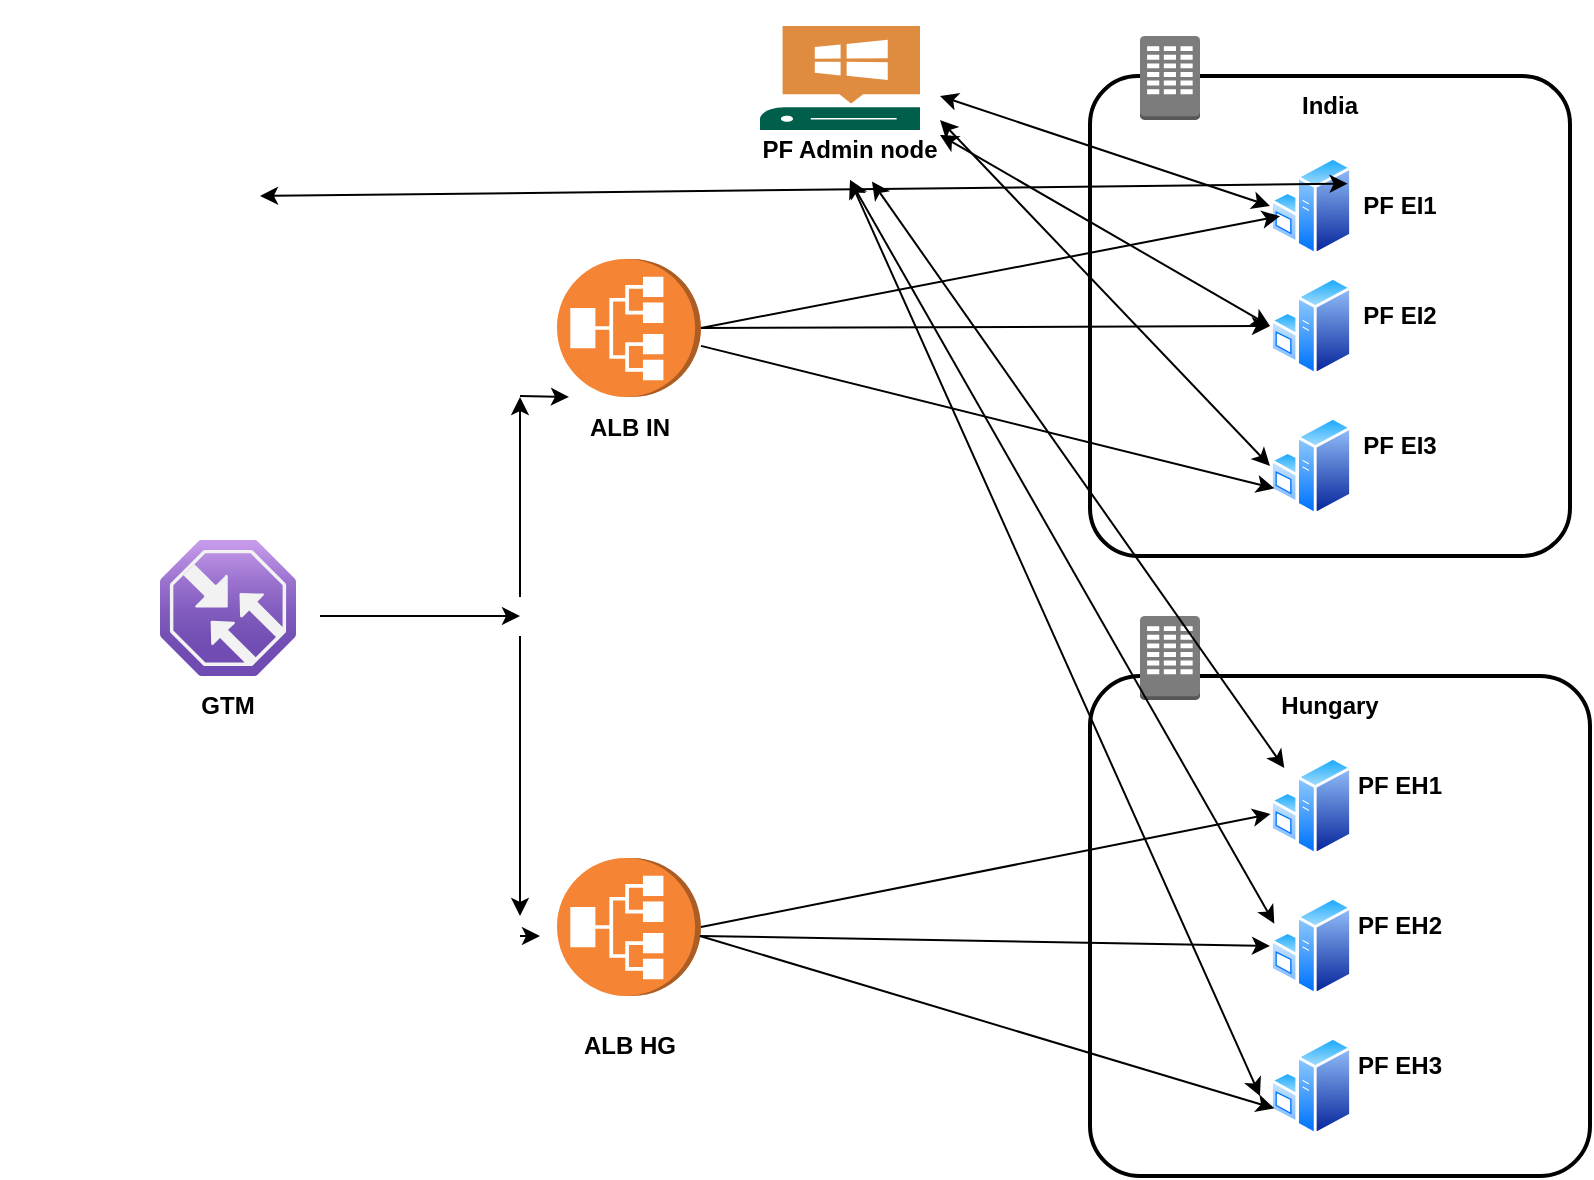 <mxfile version="24.7.17">
  <diagram name="Page-1" id="y5be-ZwWn3H_XZsARzF6">
    <mxGraphModel dx="1462" dy="628" grid="1" gridSize="10" guides="1" tooltips="1" connect="1" arrows="1" fold="1" page="1" pageScale="1" pageWidth="850" pageHeight="1100" math="0" shadow="0">
      <root>
        <mxCell id="0" />
        <mxCell id="1" parent="0" />
        <mxCell id="almfFb5k67gjCpuik6Jo-16" value="" style="rounded=1;arcSize=10;dashed=0;fillColor=none;gradientColor=none;strokeWidth=2;" vertex="1" parent="1">
          <mxGeometry x="555" y="50" width="240" height="240" as="geometry" />
        </mxCell>
        <mxCell id="almfFb5k67gjCpuik6Jo-17" value="" style="dashed=0;html=1;shape=mxgraph.aws3.corporate_data_center;fillColor=#7D7C7C;gradientColor=none;dashed=0;" vertex="1" parent="1">
          <mxGeometry x="580" y="30" width="30" height="42" as="geometry" />
        </mxCell>
        <mxCell id="almfFb5k67gjCpuik6Jo-18" value="" style="rounded=1;arcSize=10;dashed=0;fillColor=none;gradientColor=none;strokeWidth=2;" vertex="1" parent="1">
          <mxGeometry x="555" y="350" width="250" height="250" as="geometry" />
        </mxCell>
        <mxCell id="almfFb5k67gjCpuik6Jo-19" value="" style="dashed=0;html=1;shape=mxgraph.aws3.corporate_data_center;fillColor=#7D7C7C;gradientColor=none;dashed=0;" vertex="1" parent="1">
          <mxGeometry x="580" y="320" width="30" height="42" as="geometry" />
        </mxCell>
        <mxCell id="almfFb5k67gjCpuik6Jo-20" value="&lt;b&gt;India&lt;/b&gt;" style="text;html=1;align=center;verticalAlign=middle;whiteSpace=wrap;rounded=0;" vertex="1" parent="1">
          <mxGeometry x="645" y="50" width="60" height="30" as="geometry" />
        </mxCell>
        <mxCell id="almfFb5k67gjCpuik6Jo-21" value="&lt;b&gt;Hungary&lt;/b&gt;" style="text;html=1;align=center;verticalAlign=middle;whiteSpace=wrap;rounded=0;" vertex="1" parent="1">
          <mxGeometry x="645" y="350" width="60" height="30" as="geometry" />
        </mxCell>
        <mxCell id="almfFb5k67gjCpuik6Jo-22" value="" style="image;aspect=fixed;perimeter=ellipsePerimeter;html=1;align=center;shadow=0;dashed=0;spacingTop=3;image=img/lib/active_directory/windows_server.svg;" vertex="1" parent="1">
          <mxGeometry x="645" y="90" width="41" height="50" as="geometry" />
        </mxCell>
        <mxCell id="almfFb5k67gjCpuik6Jo-23" value="" style="image;aspect=fixed;perimeter=ellipsePerimeter;html=1;align=center;shadow=0;dashed=0;spacingTop=3;image=img/lib/active_directory/windows_server.svg;" vertex="1" parent="1">
          <mxGeometry x="645" y="150" width="41" height="50" as="geometry" />
        </mxCell>
        <mxCell id="almfFb5k67gjCpuik6Jo-24" value="" style="image;aspect=fixed;perimeter=ellipsePerimeter;html=1;align=center;shadow=0;dashed=0;spacingTop=3;image=img/lib/active_directory/windows_server.svg;" vertex="1" parent="1">
          <mxGeometry x="645" y="220" width="41" height="50" as="geometry" />
        </mxCell>
        <mxCell id="almfFb5k67gjCpuik6Jo-25" value="" style="image;aspect=fixed;perimeter=ellipsePerimeter;html=1;align=center;shadow=0;dashed=0;spacingTop=3;image=img/lib/active_directory/windows_server.svg;" vertex="1" parent="1">
          <mxGeometry x="645" y="390" width="41" height="50" as="geometry" />
        </mxCell>
        <mxCell id="almfFb5k67gjCpuik6Jo-26" value="" style="image;aspect=fixed;perimeter=ellipsePerimeter;html=1;align=center;shadow=0;dashed=0;spacingTop=3;image=img/lib/active_directory/windows_server.svg;" vertex="1" parent="1">
          <mxGeometry x="645" y="460" width="41" height="50" as="geometry" />
        </mxCell>
        <mxCell id="almfFb5k67gjCpuik6Jo-27" value="" style="image;aspect=fixed;perimeter=ellipsePerimeter;html=1;align=center;shadow=0;dashed=0;spacingTop=3;image=img/lib/active_directory/windows_server.svg;" vertex="1" parent="1">
          <mxGeometry x="645" y="530" width="41" height="50" as="geometry" />
        </mxCell>
        <mxCell id="almfFb5k67gjCpuik6Jo-28" value="&lt;b&gt;PF EI1&lt;/b&gt;" style="text;html=1;align=center;verticalAlign=middle;whiteSpace=wrap;rounded=0;" vertex="1" parent="1">
          <mxGeometry x="680" y="100" width="60" height="30" as="geometry" />
        </mxCell>
        <mxCell id="almfFb5k67gjCpuik6Jo-29" value="&lt;b&gt;PF EI2&lt;/b&gt;" style="text;html=1;align=center;verticalAlign=middle;whiteSpace=wrap;rounded=0;" vertex="1" parent="1">
          <mxGeometry x="680" y="155" width="60" height="30" as="geometry" />
        </mxCell>
        <mxCell id="almfFb5k67gjCpuik6Jo-30" value="&lt;b&gt;PF EI3&lt;/b&gt;" style="text;html=1;align=center;verticalAlign=middle;whiteSpace=wrap;rounded=0;" vertex="1" parent="1">
          <mxGeometry x="680" y="220" width="60" height="30" as="geometry" />
        </mxCell>
        <mxCell id="almfFb5k67gjCpuik6Jo-31" value="&lt;b&gt;PF EH1&lt;/b&gt;" style="text;html=1;align=center;verticalAlign=middle;whiteSpace=wrap;rounded=0;" vertex="1" parent="1">
          <mxGeometry x="680" y="390" width="60" height="30" as="geometry" />
        </mxCell>
        <mxCell id="almfFb5k67gjCpuik6Jo-32" value="&lt;b&gt;PF EH2&lt;/b&gt;" style="text;html=1;align=center;verticalAlign=middle;whiteSpace=wrap;rounded=0;" vertex="1" parent="1">
          <mxGeometry x="680" y="460" width="60" height="30" as="geometry" />
        </mxCell>
        <mxCell id="almfFb5k67gjCpuik6Jo-33" value="&lt;b&gt;PF EH3&lt;/b&gt;" style="text;html=1;align=center;verticalAlign=middle;whiteSpace=wrap;rounded=0;" vertex="1" parent="1">
          <mxGeometry x="680" y="530" width="60" height="30" as="geometry" />
        </mxCell>
        <mxCell id="almfFb5k67gjCpuik6Jo-34" value="" style="outlineConnect=0;dashed=0;verticalLabelPosition=bottom;verticalAlign=top;align=center;html=1;shape=mxgraph.aws3.application_load_balancer;fillColor=#F58534;gradientColor=none;direction=north;" vertex="1" parent="1">
          <mxGeometry x="288.5" y="141.5" width="72" height="69" as="geometry" />
        </mxCell>
        <mxCell id="almfFb5k67gjCpuik6Jo-35" value="" style="outlineConnect=0;dashed=0;verticalLabelPosition=bottom;verticalAlign=top;align=center;html=1;shape=mxgraph.aws3.application_load_balancer;fillColor=#F58534;gradientColor=none;direction=north;" vertex="1" parent="1">
          <mxGeometry x="288.5" y="441" width="72" height="69" as="geometry" />
        </mxCell>
        <mxCell id="almfFb5k67gjCpuik6Jo-36" value="" style="endArrow=classic;html=1;rounded=0;entryX=0.396;entryY=0.292;entryDx=0;entryDy=0;entryPerimeter=0;exitX=0.5;exitY=1;exitDx=0;exitDy=0;exitPerimeter=0;" edge="1" parent="1" source="almfFb5k67gjCpuik6Jo-34" target="almfFb5k67gjCpuik6Jo-16">
          <mxGeometry width="50" height="50" relative="1" as="geometry">
            <mxPoint x="370" y="180" as="sourcePoint" />
            <mxPoint x="450" y="300" as="targetPoint" />
          </mxGeometry>
        </mxCell>
        <mxCell id="almfFb5k67gjCpuik6Jo-38" value="" style="endArrow=classic;html=1;rounded=0;entryX=0;entryY=0.75;entryDx=0;entryDy=0;" edge="1" parent="1" source="almfFb5k67gjCpuik6Jo-34" target="almfFb5k67gjCpuik6Jo-24">
          <mxGeometry width="50" height="50" relative="1" as="geometry">
            <mxPoint x="400" y="350" as="sourcePoint" />
            <mxPoint x="450" y="300" as="targetPoint" />
          </mxGeometry>
        </mxCell>
        <mxCell id="almfFb5k67gjCpuik6Jo-39" value="" style="endArrow=classic;html=1;rounded=0;entryX=0;entryY=0.5;entryDx=0;entryDy=0;exitX=0.5;exitY=1;exitDx=0;exitDy=0;exitPerimeter=0;" edge="1" parent="1" source="almfFb5k67gjCpuik6Jo-34" target="almfFb5k67gjCpuik6Jo-23">
          <mxGeometry width="50" height="50" relative="1" as="geometry">
            <mxPoint x="370" y="180" as="sourcePoint" />
            <mxPoint x="450" y="300" as="targetPoint" />
          </mxGeometry>
        </mxCell>
        <mxCell id="almfFb5k67gjCpuik6Jo-40" value="" style="endArrow=classic;html=1;rounded=0;exitX=0.5;exitY=1;exitDx=0;exitDy=0;exitPerimeter=0;" edge="1" parent="1" source="almfFb5k67gjCpuik6Jo-35" target="almfFb5k67gjCpuik6Jo-25">
          <mxGeometry width="50" height="50" relative="1" as="geometry">
            <mxPoint x="400" y="350" as="sourcePoint" />
            <mxPoint x="450" y="300" as="targetPoint" />
          </mxGeometry>
        </mxCell>
        <mxCell id="almfFb5k67gjCpuik6Jo-41" value="" style="endArrow=classic;html=1;rounded=0;entryX=0;entryY=0.5;entryDx=0;entryDy=0;" edge="1" parent="1" target="almfFb5k67gjCpuik6Jo-26">
          <mxGeometry width="50" height="50" relative="1" as="geometry">
            <mxPoint x="360" y="480" as="sourcePoint" />
            <mxPoint x="450" y="300" as="targetPoint" />
          </mxGeometry>
        </mxCell>
        <mxCell id="almfFb5k67gjCpuik6Jo-42" value="" style="endArrow=classic;html=1;rounded=0;entryX=0;entryY=0.75;entryDx=0;entryDy=0;" edge="1" parent="1" target="almfFb5k67gjCpuik6Jo-27">
          <mxGeometry width="50" height="50" relative="1" as="geometry">
            <mxPoint x="360" y="480" as="sourcePoint" />
            <mxPoint x="450" y="300" as="targetPoint" />
          </mxGeometry>
        </mxCell>
        <mxCell id="almfFb5k67gjCpuik6Jo-43" value="&lt;b&gt;ALB IN&lt;/b&gt;" style="text;html=1;align=center;verticalAlign=middle;whiteSpace=wrap;rounded=0;" vertex="1" parent="1">
          <mxGeometry x="294.5" y="210.5" width="60" height="30" as="geometry" />
        </mxCell>
        <mxCell id="almfFb5k67gjCpuik6Jo-44" value="&lt;b&gt;ALB HG&lt;/b&gt;" style="text;html=1;align=center;verticalAlign=middle;whiteSpace=wrap;rounded=0;" vertex="1" parent="1">
          <mxGeometry x="294.5" y="520" width="60" height="30" as="geometry" />
        </mxCell>
        <mxCell id="almfFb5k67gjCpuik6Jo-45" value="" style="image;aspect=fixed;html=1;points=[];align=center;fontSize=12;image=img/lib/azure2/networking/Traffic_Manager_Profiles.svg;" vertex="1" parent="1">
          <mxGeometry x="90" y="282" width="68" height="68" as="geometry" />
        </mxCell>
        <mxCell id="almfFb5k67gjCpuik6Jo-46" value="&lt;b&gt;GTM&lt;/b&gt;" style="text;html=1;align=center;verticalAlign=middle;whiteSpace=wrap;rounded=0;" vertex="1" parent="1">
          <mxGeometry x="94" y="350" width="60" height="30" as="geometry" />
        </mxCell>
        <mxCell id="almfFb5k67gjCpuik6Jo-47" value="" style="endArrow=classic;html=1;rounded=0;" edge="1" parent="1">
          <mxGeometry width="50" height="50" relative="1" as="geometry">
            <mxPoint x="170" y="320" as="sourcePoint" />
            <mxPoint x="270" y="320" as="targetPoint" />
          </mxGeometry>
        </mxCell>
        <mxCell id="almfFb5k67gjCpuik6Jo-48" value="" style="endArrow=classic;html=1;rounded=0;" edge="1" parent="1">
          <mxGeometry width="50" height="50" relative="1" as="geometry">
            <mxPoint x="270" y="310.5" as="sourcePoint" />
            <mxPoint x="270" y="210.5" as="targetPoint" />
          </mxGeometry>
        </mxCell>
        <mxCell id="almfFb5k67gjCpuik6Jo-49" value="" style="endArrow=classic;html=1;rounded=0;entryX=0;entryY=0;entryDx=0;entryDy=0;" edge="1" parent="1" target="almfFb5k67gjCpuik6Jo-43">
          <mxGeometry width="50" height="50" relative="1" as="geometry">
            <mxPoint x="270" y="210" as="sourcePoint" />
            <mxPoint x="450" y="300" as="targetPoint" />
          </mxGeometry>
        </mxCell>
        <mxCell id="almfFb5k67gjCpuik6Jo-50" value="" style="endArrow=classic;html=1;rounded=0;" edge="1" parent="1">
          <mxGeometry width="50" height="50" relative="1" as="geometry">
            <mxPoint x="270" y="330" as="sourcePoint" />
            <mxPoint x="270" y="470" as="targetPoint" />
          </mxGeometry>
        </mxCell>
        <mxCell id="almfFb5k67gjCpuik6Jo-51" value="" style="endArrow=classic;html=1;rounded=0;" edge="1" parent="1">
          <mxGeometry width="50" height="50" relative="1" as="geometry">
            <mxPoint x="270" y="480" as="sourcePoint" />
            <mxPoint x="280" y="480" as="targetPoint" />
          </mxGeometry>
        </mxCell>
        <mxCell id="almfFb5k67gjCpuik6Jo-52" value="" style="sketch=0;pointerEvents=1;shadow=0;dashed=0;html=1;strokeColor=none;fillColor=#005F4B;labelPosition=center;verticalLabelPosition=bottom;verticalAlign=top;align=center;outlineConnect=0;shape=mxgraph.veeam2.windows_server;" vertex="1" parent="1">
          <mxGeometry x="390" y="25" width="80" height="52" as="geometry" />
        </mxCell>
        <mxCell id="almfFb5k67gjCpuik6Jo-53" value="&lt;b&gt;PF Admin node&lt;/b&gt;" style="text;html=1;align=center;verticalAlign=middle;whiteSpace=wrap;rounded=0;" vertex="1" parent="1">
          <mxGeometry x="390" y="72" width="90" height="30" as="geometry" />
        </mxCell>
        <mxCell id="almfFb5k67gjCpuik6Jo-58" value="" style="endArrow=classic;startArrow=classic;html=1;rounded=0;entryX=0;entryY=0.5;entryDx=0;entryDy=0;" edge="1" parent="1" target="almfFb5k67gjCpuik6Jo-22">
          <mxGeometry width="50" height="50" relative="1" as="geometry">
            <mxPoint x="480" y="60" as="sourcePoint" />
            <mxPoint x="450" y="300" as="targetPoint" />
          </mxGeometry>
        </mxCell>
        <mxCell id="almfFb5k67gjCpuik6Jo-59" value="" style="endArrow=classic;startArrow=classic;html=1;rounded=0;exitX=1;exitY=0.25;exitDx=0;exitDy=0;entryX=0;entryY=0.5;entryDx=0;entryDy=0;" edge="1" parent="1" source="almfFb5k67gjCpuik6Jo-53" target="almfFb5k67gjCpuik6Jo-23">
          <mxGeometry width="50" height="50" relative="1" as="geometry">
            <mxPoint x="400" y="350" as="sourcePoint" />
            <mxPoint x="450" y="300" as="targetPoint" />
          </mxGeometry>
        </mxCell>
        <mxCell id="almfFb5k67gjCpuik6Jo-60" value="" style="endArrow=classic;startArrow=classic;html=1;rounded=0;exitX=1;exitY=0;exitDx=0;exitDy=0;entryX=0;entryY=0.5;entryDx=0;entryDy=0;" edge="1" parent="1" source="almfFb5k67gjCpuik6Jo-53" target="almfFb5k67gjCpuik6Jo-24">
          <mxGeometry width="50" height="50" relative="1" as="geometry">
            <mxPoint x="400" y="350" as="sourcePoint" />
            <mxPoint x="450" y="300" as="targetPoint" />
          </mxGeometry>
        </mxCell>
        <mxCell id="almfFb5k67gjCpuik6Jo-61" value="" style="endArrow=classic;startArrow=classic;html=1;rounded=0;exitX=0.622;exitY=1.025;exitDx=0;exitDy=0;exitPerimeter=0;" edge="1" parent="1" source="almfFb5k67gjCpuik6Jo-53" target="almfFb5k67gjCpuik6Jo-25">
          <mxGeometry width="50" height="50" relative="1" as="geometry">
            <mxPoint x="400" y="350" as="sourcePoint" />
            <mxPoint x="450" y="300" as="targetPoint" />
          </mxGeometry>
        </mxCell>
        <mxCell id="almfFb5k67gjCpuik6Jo-62" value="" style="endArrow=classic;startArrow=classic;html=1;rounded=0;exitX=0.5;exitY=1;exitDx=0;exitDy=0;entryX=0;entryY=0.25;entryDx=0;entryDy=0;" edge="1" parent="1" source="almfFb5k67gjCpuik6Jo-53" target="almfFb5k67gjCpuik6Jo-26">
          <mxGeometry width="50" height="50" relative="1" as="geometry">
            <mxPoint x="400" y="350" as="sourcePoint" />
            <mxPoint x="450" y="300" as="targetPoint" />
          </mxGeometry>
        </mxCell>
        <mxCell id="almfFb5k67gjCpuik6Jo-63" value="" style="endArrow=classic;startArrow=classic;html=1;rounded=0;exitX=0.5;exitY=1;exitDx=0;exitDy=0;" edge="1" parent="1" source="almfFb5k67gjCpuik6Jo-53">
          <mxGeometry width="50" height="50" relative="1" as="geometry">
            <mxPoint x="400" y="350" as="sourcePoint" />
            <mxPoint x="640" y="560" as="targetPoint" />
          </mxGeometry>
        </mxCell>
        <mxCell id="almfFb5k67gjCpuik6Jo-64" value="" style="shape=image;html=1;verticalAlign=top;verticalLabelPosition=bottom;labelBackgroundColor=#ffffff;imageAspect=0;aspect=fixed;image=https://cdn0.iconfinder.com/data/icons/job-seeker/256/laptop_job_seeker_employee_unemployee_work_1-128.png" vertex="1" parent="1">
          <mxGeometry x="10" y="12" width="128" height="128" as="geometry" />
        </mxCell>
        <mxCell id="almfFb5k67gjCpuik6Jo-65" value="" style="shape=image;html=1;verticalAlign=top;verticalLabelPosition=bottom;labelBackgroundColor=#ffffff;imageAspect=0;aspect=fixed;image=https://cdn2.iconfinder.com/data/icons/splashyIcons/marker_squared_removed.png" vertex="1" parent="1">
          <mxGeometry x="415" y="141.5" width="30" height="30" as="geometry" />
        </mxCell>
        <mxCell id="almfFb5k67gjCpuik6Jo-66" value="" style="endArrow=classic;startArrow=classic;html=1;rounded=0;entryX=1;entryY=0.25;entryDx=0;entryDy=0;" edge="1" parent="1" target="almfFb5k67gjCpuik6Jo-22">
          <mxGeometry width="50" height="50" relative="1" as="geometry">
            <mxPoint x="140" y="110" as="sourcePoint" />
            <mxPoint x="390" y="120" as="targetPoint" />
          </mxGeometry>
        </mxCell>
      </root>
    </mxGraphModel>
  </diagram>
</mxfile>
